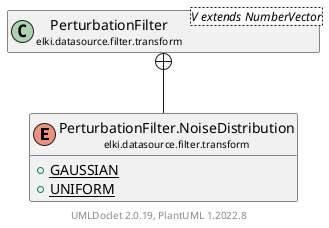 @startuml
    remove .*\.(Instance|Par|Parameterizer|Factory)$
    set namespaceSeparator none
    hide empty fields
    hide empty methods

    enum "<size:14>PerturbationFilter.NoiseDistribution\n<size:10>elki.datasource.filter.transform" as elki.datasource.filter.transform.PerturbationFilter.NoiseDistribution [[PerturbationFilter.NoiseDistribution.html]] {
        {static} +GAUSSIAN
        {static} +UNIFORM
    }

    class "<size:14>PerturbationFilter\n<size:10>elki.datasource.filter.transform" as elki.datasource.filter.transform.PerturbationFilter<V extends NumberVector> [[PerturbationFilter.html]]

    elki.datasource.filter.transform.PerturbationFilter +-- elki.datasource.filter.transform.PerturbationFilter.NoiseDistribution

    center footer UMLDoclet 2.0.19, PlantUML 1.2022.8
@enduml
